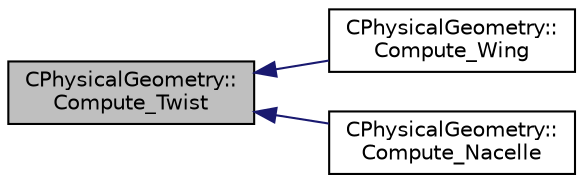 digraph "CPhysicalGeometry::Compute_Twist"
{
  edge [fontname="Helvetica",fontsize="10",labelfontname="Helvetica",labelfontsize="10"];
  node [fontname="Helvetica",fontsize="10",shape=record];
  rankdir="LR";
  Node284 [label="CPhysicalGeometry::\lCompute_Twist",height=0.2,width=0.4,color="black", fillcolor="grey75", style="filled", fontcolor="black"];
  Node284 -> Node285 [dir="back",color="midnightblue",fontsize="10",style="solid",fontname="Helvetica"];
  Node285 [label="CPhysicalGeometry::\lCompute_Wing",height=0.2,width=0.4,color="black", fillcolor="white", style="filled",URL="$class_c_physical_geometry.html#abcb03483d77538306c034d15d9fd88ff",tooltip="Evaluate geometrical parameters of a wing. "];
  Node284 -> Node286 [dir="back",color="midnightblue",fontsize="10",style="solid",fontname="Helvetica"];
  Node286 [label="CPhysicalGeometry::\lCompute_Nacelle",height=0.2,width=0.4,color="black", fillcolor="white", style="filled",URL="$class_c_physical_geometry.html#a3278f583aabf891e890dcf4af389dc58",tooltip="Evaluate geometrical parameters of a wing. "];
}
